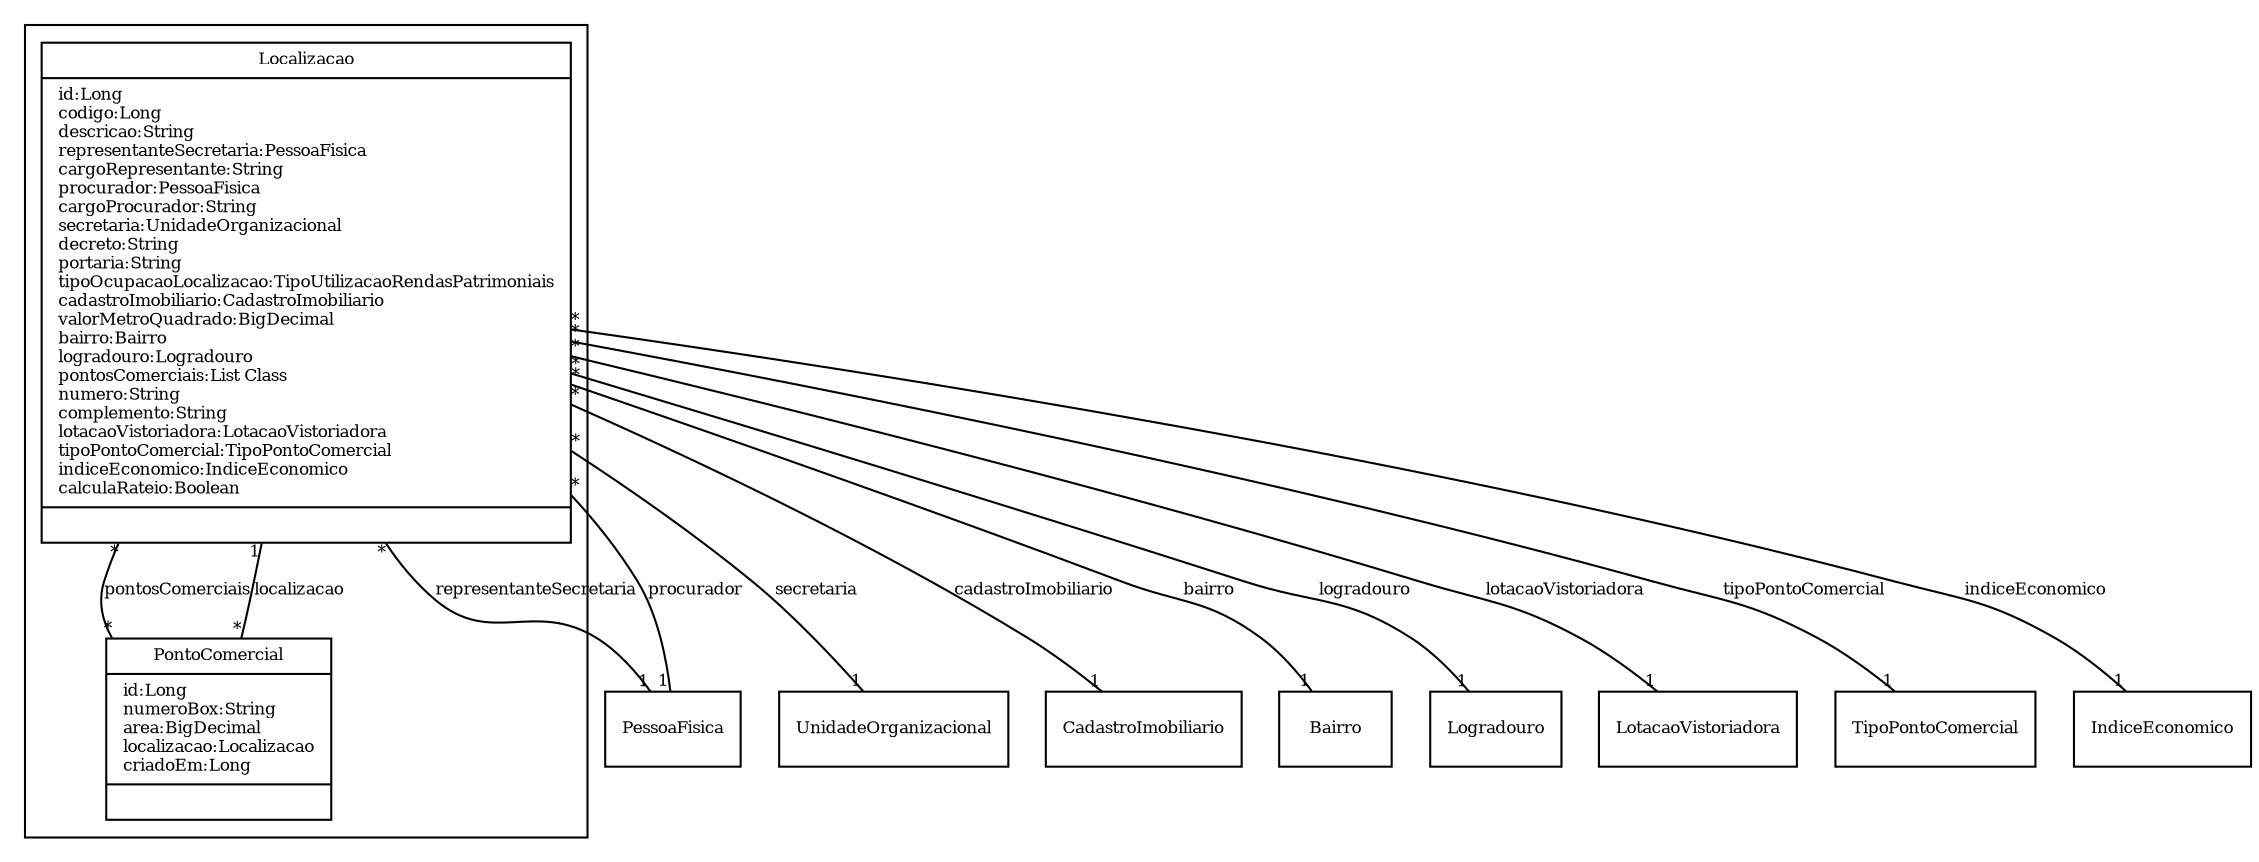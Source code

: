 digraph G{
fontname = "Times-Roman"
fontsize = 8

node [
        fontname = "Times-Roman"
        fontsize = 8
        shape = "record"
]

edge [
        fontname = "Times-Roman"
        fontsize = 8
]

subgraph clusterLOCALIZACAO_E_PONTOS_COMERCIAIS
{
Localizacao [label = "{Localizacao|id:Long\lcodigo:Long\ldescricao:String\lrepresentanteSecretaria:PessoaFisica\lcargoRepresentante:String\lprocurador:PessoaFisica\lcargoProcurador:String\lsecretaria:UnidadeOrganizacional\ldecreto:String\lportaria:String\ltipoOcupacaoLocalizacao:TipoUtilizacaoRendasPatrimoniais\lcadastroImobiliario:CadastroImobiliario\lvalorMetroQuadrado:BigDecimal\lbairro:Bairro\llogradouro:Logradouro\lpontosComerciais:List Class\lnumero:String\lcomplemento:String\llotacaoVistoriadora:LotacaoVistoriadora\ltipoPontoComercial:TipoPontoComercial\lindiceEconomico:IndiceEconomico\lcalculaRateio:Boolean\l|\l}"]
PontoComercial [label = "{PontoComercial|id:Long\lnumeroBox:String\larea:BigDecimal\llocalizacao:Localizacao\lcriadoEm:Long\l|\l}"]
}
edge [arrowhead = "none" headlabel = "1" taillabel = "*"] Localizacao -> PessoaFisica [label = "representanteSecretaria"]
edge [arrowhead = "none" headlabel = "1" taillabel = "*"] Localizacao -> PessoaFisica [label = "procurador"]
edge [arrowhead = "none" headlabel = "1" taillabel = "*"] Localizacao -> UnidadeOrganizacional [label = "secretaria"]
edge [arrowhead = "none" headlabel = "1" taillabel = "*"] Localizacao -> CadastroImobiliario [label = "cadastroImobiliario"]
edge [arrowhead = "none" headlabel = "1" taillabel = "*"] Localizacao -> Bairro [label = "bairro"]
edge [arrowhead = "none" headlabel = "1" taillabel = "*"] Localizacao -> Logradouro [label = "logradouro"]
edge [arrowhead = "none" headlabel = "*" taillabel = "*"] Localizacao -> PontoComercial [label = "pontosComerciais"]
edge [arrowhead = "none" headlabel = "1" taillabel = "*"] Localizacao -> LotacaoVistoriadora [label = "lotacaoVistoriadora"]
edge [arrowhead = "none" headlabel = "1" taillabel = "*"] Localizacao -> TipoPontoComercial [label = "tipoPontoComercial"]
edge [arrowhead = "none" headlabel = "1" taillabel = "*"] Localizacao -> IndiceEconomico [label = "indiceEconomico"]
edge [arrowhead = "none" headlabel = "1" taillabel = "*"] PontoComercial -> Localizacao [label = "localizacao"]
}
